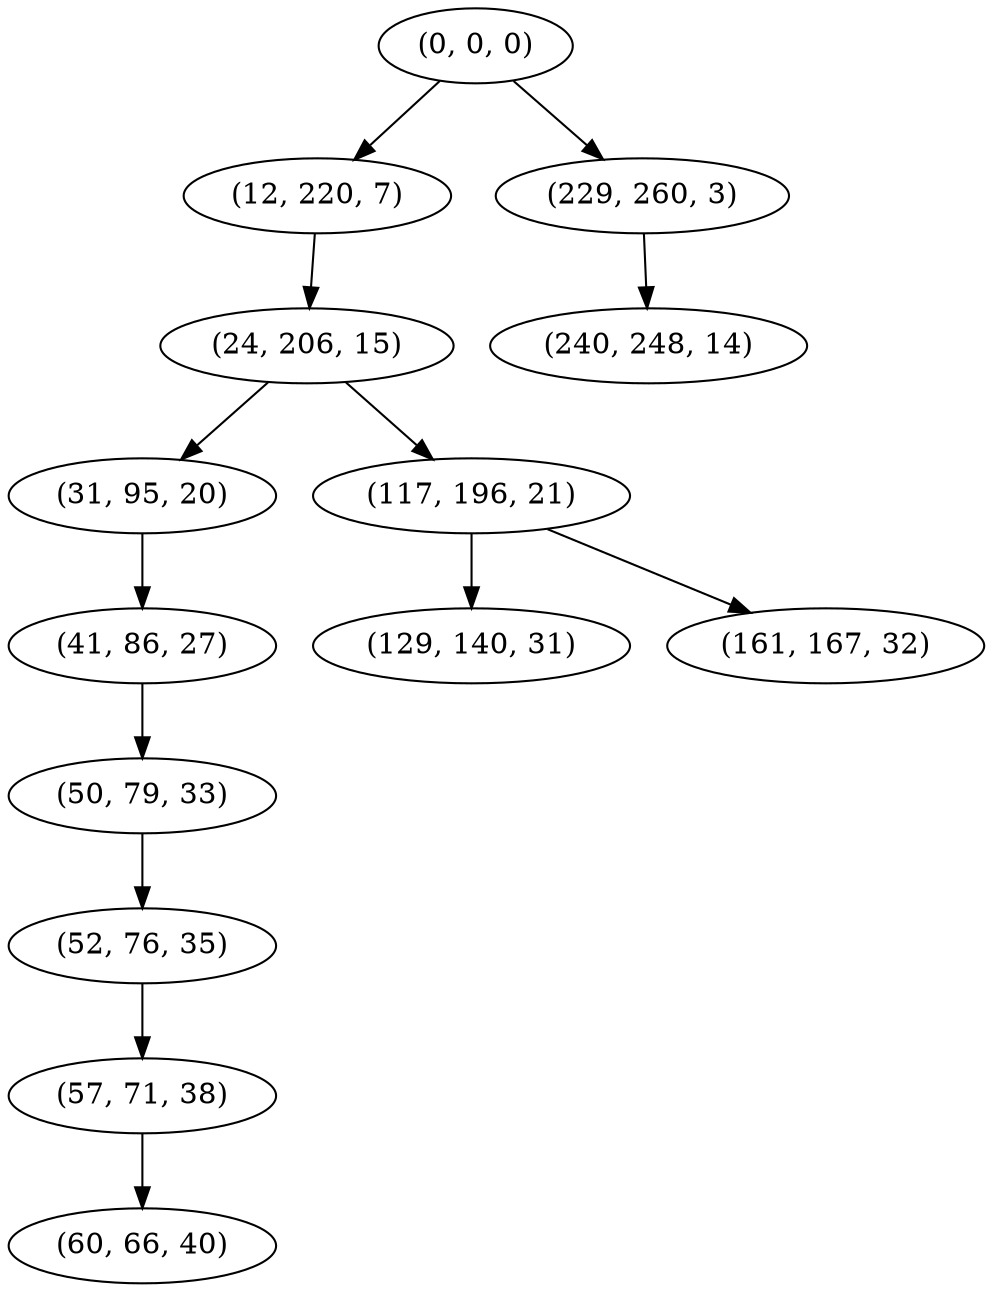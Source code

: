 digraph tree {
    "(0, 0, 0)";
    "(12, 220, 7)";
    "(24, 206, 15)";
    "(31, 95, 20)";
    "(41, 86, 27)";
    "(50, 79, 33)";
    "(52, 76, 35)";
    "(57, 71, 38)";
    "(60, 66, 40)";
    "(117, 196, 21)";
    "(129, 140, 31)";
    "(161, 167, 32)";
    "(229, 260, 3)";
    "(240, 248, 14)";
    "(0, 0, 0)" -> "(12, 220, 7)";
    "(0, 0, 0)" -> "(229, 260, 3)";
    "(12, 220, 7)" -> "(24, 206, 15)";
    "(24, 206, 15)" -> "(31, 95, 20)";
    "(24, 206, 15)" -> "(117, 196, 21)";
    "(31, 95, 20)" -> "(41, 86, 27)";
    "(41, 86, 27)" -> "(50, 79, 33)";
    "(50, 79, 33)" -> "(52, 76, 35)";
    "(52, 76, 35)" -> "(57, 71, 38)";
    "(57, 71, 38)" -> "(60, 66, 40)";
    "(117, 196, 21)" -> "(129, 140, 31)";
    "(117, 196, 21)" -> "(161, 167, 32)";
    "(229, 260, 3)" -> "(240, 248, 14)";
}
